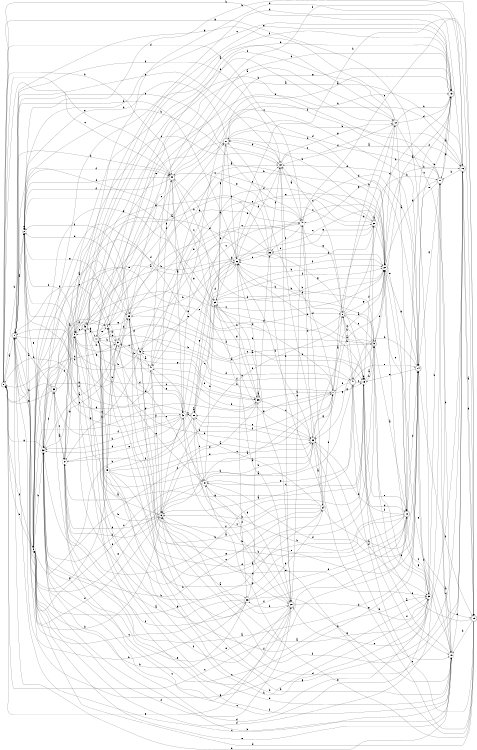 digraph n39_2 {
__start0 [label="" shape="none"];

rankdir=LR;
size="8,5";

s0 [style="rounded,filled", color="black", fillcolor="white" shape="doublecircle", label="0"];
s1 [style="rounded,filled", color="black", fillcolor="white" shape="doublecircle", label="1"];
s2 [style="filled", color="black", fillcolor="white" shape="circle", label="2"];
s3 [style="filled", color="black", fillcolor="white" shape="circle", label="3"];
s4 [style="filled", color="black", fillcolor="white" shape="circle", label="4"];
s5 [style="filled", color="black", fillcolor="white" shape="circle", label="5"];
s6 [style="rounded,filled", color="black", fillcolor="white" shape="doublecircle", label="6"];
s7 [style="filled", color="black", fillcolor="white" shape="circle", label="7"];
s8 [style="filled", color="black", fillcolor="white" shape="circle", label="8"];
s9 [style="rounded,filled", color="black", fillcolor="white" shape="doublecircle", label="9"];
s10 [style="rounded,filled", color="black", fillcolor="white" shape="doublecircle", label="10"];
s11 [style="rounded,filled", color="black", fillcolor="white" shape="doublecircle", label="11"];
s12 [style="rounded,filled", color="black", fillcolor="white" shape="doublecircle", label="12"];
s13 [style="rounded,filled", color="black", fillcolor="white" shape="doublecircle", label="13"];
s14 [style="rounded,filled", color="black", fillcolor="white" shape="doublecircle", label="14"];
s15 [style="rounded,filled", color="black", fillcolor="white" shape="doublecircle", label="15"];
s16 [style="rounded,filled", color="black", fillcolor="white" shape="doublecircle", label="16"];
s17 [style="rounded,filled", color="black", fillcolor="white" shape="doublecircle", label="17"];
s18 [style="filled", color="black", fillcolor="white" shape="circle", label="18"];
s19 [style="filled", color="black", fillcolor="white" shape="circle", label="19"];
s20 [style="filled", color="black", fillcolor="white" shape="circle", label="20"];
s21 [style="rounded,filled", color="black", fillcolor="white" shape="doublecircle", label="21"];
s22 [style="filled", color="black", fillcolor="white" shape="circle", label="22"];
s23 [style="filled", color="black", fillcolor="white" shape="circle", label="23"];
s24 [style="filled", color="black", fillcolor="white" shape="circle", label="24"];
s25 [style="filled", color="black", fillcolor="white" shape="circle", label="25"];
s26 [style="filled", color="black", fillcolor="white" shape="circle", label="26"];
s27 [style="filled", color="black", fillcolor="white" shape="circle", label="27"];
s28 [style="rounded,filled", color="black", fillcolor="white" shape="doublecircle", label="28"];
s29 [style="filled", color="black", fillcolor="white" shape="circle", label="29"];
s30 [style="rounded,filled", color="black", fillcolor="white" shape="doublecircle", label="30"];
s31 [style="filled", color="black", fillcolor="white" shape="circle", label="31"];
s32 [style="filled", color="black", fillcolor="white" shape="circle", label="32"];
s33 [style="rounded,filled", color="black", fillcolor="white" shape="doublecircle", label="33"];
s34 [style="filled", color="black", fillcolor="white" shape="circle", label="34"];
s35 [style="rounded,filled", color="black", fillcolor="white" shape="doublecircle", label="35"];
s36 [style="rounded,filled", color="black", fillcolor="white" shape="doublecircle", label="36"];
s37 [style="rounded,filled", color="black", fillcolor="white" shape="doublecircle", label="37"];
s38 [style="filled", color="black", fillcolor="white" shape="circle", label="38"];
s39 [style="filled", color="black", fillcolor="white" shape="circle", label="39"];
s40 [style="filled", color="black", fillcolor="white" shape="circle", label="40"];
s41 [style="filled", color="black", fillcolor="white" shape="circle", label="41"];
s42 [style="filled", color="black", fillcolor="white" shape="circle", label="42"];
s43 [style="rounded,filled", color="black", fillcolor="white" shape="doublecircle", label="43"];
s44 [style="rounded,filled", color="black", fillcolor="white" shape="doublecircle", label="44"];
s45 [style="filled", color="black", fillcolor="white" shape="circle", label="45"];
s46 [style="rounded,filled", color="black", fillcolor="white" shape="doublecircle", label="46"];
s47 [style="rounded,filled", color="black", fillcolor="white" shape="doublecircle", label="47"];
s0 -> s1 [label="a"];
s0 -> s44 [label="b"];
s0 -> s44 [label="c"];
s0 -> s40 [label="d"];
s0 -> s44 [label="e"];
s0 -> s3 [label="f"];
s0 -> s39 [label="g"];
s0 -> s2 [label="h"];
s1 -> s2 [label="a"];
s1 -> s38 [label="b"];
s1 -> s18 [label="c"];
s1 -> s41 [label="d"];
s1 -> s34 [label="e"];
s1 -> s34 [label="f"];
s1 -> s39 [label="g"];
s1 -> s44 [label="h"];
s2 -> s3 [label="a"];
s2 -> s47 [label="b"];
s2 -> s42 [label="c"];
s2 -> s35 [label="d"];
s2 -> s2 [label="e"];
s2 -> s44 [label="f"];
s2 -> s19 [label="g"];
s2 -> s16 [label="h"];
s3 -> s4 [label="a"];
s3 -> s32 [label="b"];
s3 -> s25 [label="c"];
s3 -> s17 [label="d"];
s3 -> s18 [label="e"];
s3 -> s28 [label="f"];
s3 -> s29 [label="g"];
s3 -> s0 [label="h"];
s4 -> s5 [label="a"];
s4 -> s10 [label="b"];
s4 -> s37 [label="c"];
s4 -> s21 [label="d"];
s4 -> s31 [label="e"];
s4 -> s1 [label="f"];
s4 -> s25 [label="g"];
s4 -> s13 [label="h"];
s5 -> s6 [label="a"];
s5 -> s38 [label="b"];
s5 -> s35 [label="c"];
s5 -> s16 [label="d"];
s5 -> s43 [label="e"];
s5 -> s2 [label="f"];
s5 -> s9 [label="g"];
s5 -> s37 [label="h"];
s6 -> s7 [label="a"];
s6 -> s5 [label="b"];
s6 -> s28 [label="c"];
s6 -> s27 [label="d"];
s6 -> s14 [label="e"];
s6 -> s1 [label="f"];
s6 -> s44 [label="g"];
s6 -> s1 [label="h"];
s7 -> s8 [label="a"];
s7 -> s25 [label="b"];
s7 -> s21 [label="c"];
s7 -> s12 [label="d"];
s7 -> s30 [label="e"];
s7 -> s46 [label="f"];
s7 -> s19 [label="g"];
s7 -> s46 [label="h"];
s8 -> s9 [label="a"];
s8 -> s26 [label="b"];
s8 -> s34 [label="c"];
s8 -> s13 [label="d"];
s8 -> s3 [label="e"];
s8 -> s6 [label="f"];
s8 -> s22 [label="g"];
s8 -> s47 [label="h"];
s9 -> s10 [label="a"];
s9 -> s26 [label="b"];
s9 -> s1 [label="c"];
s9 -> s22 [label="d"];
s9 -> s8 [label="e"];
s9 -> s25 [label="f"];
s9 -> s23 [label="g"];
s9 -> s44 [label="h"];
s10 -> s11 [label="a"];
s10 -> s42 [label="b"];
s10 -> s0 [label="c"];
s10 -> s14 [label="d"];
s10 -> s32 [label="e"];
s10 -> s37 [label="f"];
s10 -> s11 [label="g"];
s10 -> s23 [label="h"];
s11 -> s12 [label="a"];
s11 -> s23 [label="b"];
s11 -> s21 [label="c"];
s11 -> s40 [label="d"];
s11 -> s4 [label="e"];
s11 -> s39 [label="f"];
s11 -> s35 [label="g"];
s11 -> s19 [label="h"];
s12 -> s10 [label="a"];
s12 -> s13 [label="b"];
s12 -> s18 [label="c"];
s12 -> s13 [label="d"];
s12 -> s32 [label="e"];
s12 -> s11 [label="f"];
s12 -> s1 [label="g"];
s12 -> s8 [label="h"];
s13 -> s9 [label="a"];
s13 -> s14 [label="b"];
s13 -> s2 [label="c"];
s13 -> s25 [label="d"];
s13 -> s5 [label="e"];
s13 -> s10 [label="f"];
s13 -> s17 [label="g"];
s13 -> s0 [label="h"];
s14 -> s15 [label="a"];
s14 -> s39 [label="b"];
s14 -> s4 [label="c"];
s14 -> s34 [label="d"];
s14 -> s19 [label="e"];
s14 -> s15 [label="f"];
s14 -> s40 [label="g"];
s14 -> s47 [label="h"];
s15 -> s16 [label="a"];
s15 -> s31 [label="b"];
s15 -> s47 [label="c"];
s15 -> s3 [label="d"];
s15 -> s31 [label="e"];
s15 -> s47 [label="f"];
s15 -> s36 [label="g"];
s15 -> s18 [label="h"];
s16 -> s4 [label="a"];
s16 -> s17 [label="b"];
s16 -> s28 [label="c"];
s16 -> s6 [label="d"];
s16 -> s43 [label="e"];
s16 -> s6 [label="f"];
s16 -> s15 [label="g"];
s16 -> s5 [label="h"];
s17 -> s13 [label="a"];
s17 -> s5 [label="b"];
s17 -> s18 [label="c"];
s17 -> s42 [label="d"];
s17 -> s14 [label="e"];
s17 -> s44 [label="f"];
s17 -> s14 [label="g"];
s17 -> s22 [label="h"];
s18 -> s19 [label="a"];
s18 -> s17 [label="b"];
s18 -> s22 [label="c"];
s18 -> s1 [label="d"];
s18 -> s16 [label="e"];
s18 -> s43 [label="f"];
s18 -> s22 [label="g"];
s18 -> s4 [label="h"];
s19 -> s20 [label="a"];
s19 -> s19 [label="b"];
s19 -> s31 [label="c"];
s19 -> s10 [label="d"];
s19 -> s10 [label="e"];
s19 -> s18 [label="f"];
s19 -> s27 [label="g"];
s19 -> s9 [label="h"];
s20 -> s20 [label="a"];
s20 -> s21 [label="b"];
s20 -> s25 [label="c"];
s20 -> s41 [label="d"];
s20 -> s10 [label="e"];
s20 -> s19 [label="f"];
s20 -> s36 [label="g"];
s20 -> s17 [label="h"];
s21 -> s13 [label="a"];
s21 -> s16 [label="b"];
s21 -> s22 [label="c"];
s21 -> s2 [label="d"];
s21 -> s43 [label="e"];
s21 -> s26 [label="f"];
s21 -> s29 [label="g"];
s21 -> s13 [label="h"];
s22 -> s23 [label="a"];
s22 -> s16 [label="b"];
s22 -> s26 [label="c"];
s22 -> s12 [label="d"];
s22 -> s10 [label="e"];
s22 -> s26 [label="f"];
s22 -> s14 [label="g"];
s22 -> s21 [label="h"];
s23 -> s24 [label="a"];
s23 -> s26 [label="b"];
s23 -> s32 [label="c"];
s23 -> s39 [label="d"];
s23 -> s30 [label="e"];
s23 -> s22 [label="f"];
s23 -> s7 [label="g"];
s23 -> s18 [label="h"];
s24 -> s25 [label="a"];
s24 -> s6 [label="b"];
s24 -> s41 [label="c"];
s24 -> s40 [label="d"];
s24 -> s7 [label="e"];
s24 -> s25 [label="f"];
s24 -> s3 [label="g"];
s24 -> s14 [label="h"];
s25 -> s3 [label="a"];
s25 -> s26 [label="b"];
s25 -> s31 [label="c"];
s25 -> s46 [label="d"];
s25 -> s20 [label="e"];
s25 -> s2 [label="f"];
s25 -> s3 [label="g"];
s25 -> s2 [label="h"];
s26 -> s27 [label="a"];
s26 -> s15 [label="b"];
s26 -> s22 [label="c"];
s26 -> s34 [label="d"];
s26 -> s46 [label="e"];
s26 -> s38 [label="f"];
s26 -> s6 [label="g"];
s26 -> s1 [label="h"];
s27 -> s14 [label="a"];
s27 -> s19 [label="b"];
s27 -> s22 [label="c"];
s27 -> s26 [label="d"];
s27 -> s28 [label="e"];
s27 -> s7 [label="f"];
s27 -> s5 [label="g"];
s27 -> s6 [label="h"];
s28 -> s29 [label="a"];
s28 -> s38 [label="b"];
s28 -> s33 [label="c"];
s28 -> s39 [label="d"];
s28 -> s0 [label="e"];
s28 -> s11 [label="f"];
s28 -> s40 [label="g"];
s28 -> s30 [label="h"];
s29 -> s28 [label="a"];
s29 -> s22 [label="b"];
s29 -> s30 [label="c"];
s29 -> s22 [label="d"];
s29 -> s34 [label="e"];
s29 -> s22 [label="f"];
s29 -> s35 [label="g"];
s29 -> s21 [label="h"];
s30 -> s30 [label="a"];
s30 -> s3 [label="b"];
s30 -> s31 [label="c"];
s30 -> s26 [label="d"];
s30 -> s27 [label="e"];
s30 -> s23 [label="f"];
s30 -> s0 [label="g"];
s30 -> s22 [label="h"];
s31 -> s23 [label="a"];
s31 -> s23 [label="b"];
s31 -> s32 [label="c"];
s31 -> s14 [label="d"];
s31 -> s3 [label="e"];
s31 -> s2 [label="f"];
s31 -> s28 [label="g"];
s31 -> s29 [label="h"];
s32 -> s12 [label="a"];
s32 -> s24 [label="b"];
s32 -> s14 [label="c"];
s32 -> s20 [label="d"];
s32 -> s2 [label="e"];
s32 -> s33 [label="f"];
s32 -> s0 [label="g"];
s32 -> s18 [label="h"];
s33 -> s27 [label="a"];
s33 -> s0 [label="b"];
s33 -> s27 [label="c"];
s33 -> s4 [label="d"];
s33 -> s8 [label="e"];
s33 -> s5 [label="f"];
s33 -> s0 [label="g"];
s33 -> s1 [label="h"];
s34 -> s16 [label="a"];
s34 -> s21 [label="b"];
s34 -> s32 [label="c"];
s34 -> s24 [label="d"];
s34 -> s1 [label="e"];
s34 -> s12 [label="f"];
s34 -> s12 [label="g"];
s34 -> s28 [label="h"];
s35 -> s35 [label="a"];
s35 -> s7 [label="b"];
s35 -> s23 [label="c"];
s35 -> s36 [label="d"];
s35 -> s6 [label="e"];
s35 -> s26 [label="f"];
s35 -> s3 [label="g"];
s35 -> s29 [label="h"];
s36 -> s5 [label="a"];
s36 -> s30 [label="b"];
s36 -> s26 [label="c"];
s36 -> s22 [label="d"];
s36 -> s37 [label="e"];
s36 -> s34 [label="f"];
s36 -> s19 [label="g"];
s36 -> s32 [label="h"];
s37 -> s32 [label="a"];
s37 -> s4 [label="b"];
s37 -> s9 [label="c"];
s37 -> s3 [label="d"];
s37 -> s32 [label="e"];
s37 -> s25 [label="f"];
s37 -> s2 [label="g"];
s37 -> s11 [label="h"];
s38 -> s27 [label="a"];
s38 -> s24 [label="b"];
s38 -> s1 [label="c"];
s38 -> s35 [label="d"];
s38 -> s10 [label="e"];
s38 -> s32 [label="f"];
s38 -> s18 [label="g"];
s38 -> s3 [label="h"];
s39 -> s6 [label="a"];
s39 -> s17 [label="b"];
s39 -> s32 [label="c"];
s39 -> s32 [label="d"];
s39 -> s9 [label="e"];
s39 -> s8 [label="f"];
s39 -> s10 [label="g"];
s39 -> s11 [label="h"];
s40 -> s34 [label="a"];
s40 -> s2 [label="b"];
s40 -> s41 [label="c"];
s40 -> s14 [label="d"];
s40 -> s15 [label="e"];
s40 -> s36 [label="f"];
s40 -> s8 [label="g"];
s40 -> s23 [label="h"];
s41 -> s28 [label="a"];
s41 -> s37 [label="b"];
s41 -> s34 [label="c"];
s41 -> s6 [label="d"];
s41 -> s35 [label="e"];
s41 -> s15 [label="f"];
s41 -> s42 [label="g"];
s41 -> s43 [label="h"];
s42 -> s30 [label="a"];
s42 -> s32 [label="b"];
s42 -> s28 [label="c"];
s42 -> s32 [label="d"];
s42 -> s22 [label="e"];
s42 -> s33 [label="f"];
s42 -> s0 [label="g"];
s42 -> s4 [label="h"];
s43 -> s20 [label="a"];
s43 -> s26 [label="b"];
s43 -> s11 [label="c"];
s43 -> s19 [label="d"];
s43 -> s44 [label="e"];
s43 -> s13 [label="f"];
s43 -> s45 [label="g"];
s43 -> s18 [label="h"];
s44 -> s42 [label="a"];
s44 -> s29 [label="b"];
s44 -> s23 [label="c"];
s44 -> s2 [label="d"];
s44 -> s40 [label="e"];
s44 -> s2 [label="f"];
s44 -> s13 [label="g"];
s44 -> s7 [label="h"];
s45 -> s7 [label="a"];
s45 -> s37 [label="b"];
s45 -> s20 [label="c"];
s45 -> s9 [label="d"];
s45 -> s23 [label="e"];
s45 -> s42 [label="f"];
s45 -> s3 [label="g"];
s45 -> s39 [label="h"];
s46 -> s41 [label="a"];
s46 -> s22 [label="b"];
s46 -> s37 [label="c"];
s46 -> s1 [label="d"];
s46 -> s39 [label="e"];
s46 -> s40 [label="f"];
s46 -> s16 [label="g"];
s46 -> s27 [label="h"];
s47 -> s6 [label="a"];
s47 -> s8 [label="b"];
s47 -> s19 [label="c"];
s47 -> s11 [label="d"];
s47 -> s14 [label="e"];
s47 -> s7 [label="f"];
s47 -> s31 [label="g"];
s47 -> s43 [label="h"];

}